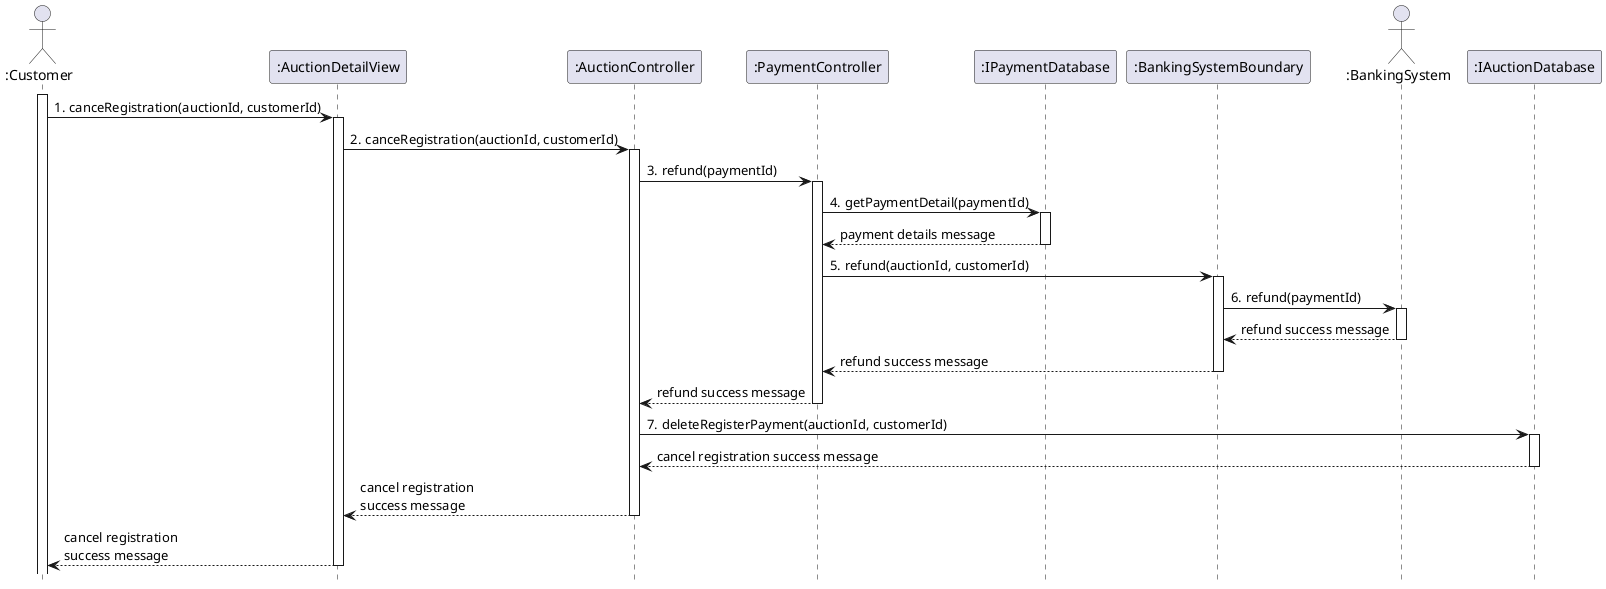 @startuml cancel_registration
hide footbox

actor ":Customer" as customer
participant ":AuctionDetailView" as view
participant ":AuctionController" as auctionController
participant ":PaymentController" as paymentController
participant ":IPaymentDatabase" as payment
participant ":BankingSystemBoundary" as bankBoundary
actor ":BankingSystem" as bank
participant ":IAuctionDatabase" as auction

autonumber 1 1 "0."

customer ++
customer -> view: canceRegistration(auctionId, customerId)
activate view
view -> auctionController ++: canceRegistration(auctionId, customerId)
auctionController -> paymentController ++: refund(paymentId)
paymentController -> payment ++: getPaymentDetail(paymentId)
autonumber stop
payment --> paymentController --: payment details message
autonumber resume
paymentController -> bankBoundary ++: refund(auctionId, customerId)
bankBoundary -> bank ++: refund(paymentId)
autonumber stop
bank --> bankBoundary --: refund success message
bankBoundary --> paymentController --: refund success message
paymentController --> auctionController --: refund success message
autonumber resume
auctionController -> auction ++ : deleteRegisterPayment(auctionId, customerId)
autonumber stop
auction --> auctionController --: cancel registration success message
auctionController --> view --: cancel registration\nsuccess message
view --> customer --: cancel registration\nsuccess message


@enduml